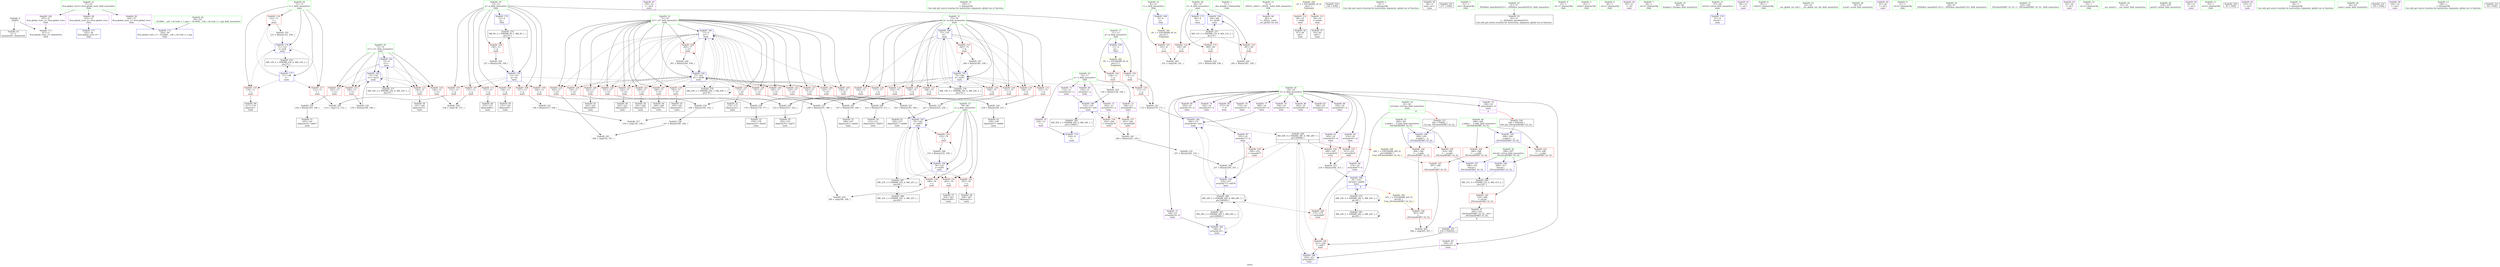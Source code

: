 digraph "SVFG" {
	label="SVFG";

	Node0x55bb6f008f40 [shape=record,color=grey,label="{NodeID: 0\nNullPtr}"];
	Node0x55bb6f008f40 -> Node0x55bb6f02a470[style=solid];
	Node0x55bb6f008f40 -> Node0x55bb6f033030[style=solid];
	Node0x55bb6f03b2b0 [shape=record,color=grey,label="{NodeID: 263\n114 = cmp(112, 113, )\n}"];
	Node0x55bb6f033610 [shape=record,color=blue,label="{NodeID: 180\n132\<--129\narrayidx10\<--add\nmain\n}"];
	Node0x55bb6f033610 -> Node0x55bb6f032240[style=dashed];
	Node0x55bb6f033610 -> Node0x55bb6f032310[style=dashed];
	Node0x55bb6f033610 -> Node0x55bb6f049cd0[style=dashed];
	Node0x55bb6f02a9b0 [shape=record,color=purple,label="{NodeID: 97\n276\<--35\n\<--.str.6\nmain\n}"];
	Node0x55bb6f028c10 [shape=record,color=green,label="{NodeID: 14\n154\<--1\n\<--dummyObj\nCan only get source location for instruction, argument, global var or function.}"];
	Node0x55bb6f0483d0 [shape=record,color=black,label="{NodeID: 277\nMR_16V_2 = PHI(MR_16V_4, MR_16V_1, )\npts\{74 \}\n}"];
	Node0x55bb6f0483d0 -> Node0x55bb6f0336e0[style=dashed];
	Node0x55bb6f02e1a0 [shape=record,color=blue,label="{NodeID: 194\n69\<--282\nit\<--inc90\nmain\n}"];
	Node0x55bb6f02e1a0 -> Node0x55bb6f0479d0[style=dashed];
	Node0x55bb6f02b5a0 [shape=record,color=red,label="{NodeID: 111\n271\<--13\n\<--q\nmain\n}"];
	Node0x55bb6f02b5a0 -> Node0x55bb6f02c7a0[style=solid];
	Node0x55bb6f029750 [shape=record,color=green,label="{NodeID: 28\n69\<--70\nit\<--it_field_insensitive\nmain\n}"];
	Node0x55bb6f029750 -> Node0x55bb6f02b810[style=solid];
	Node0x55bb6f029750 -> Node0x55bb6f030020[style=solid];
	Node0x55bb6f029750 -> Node0x55bb6f0300f0[style=solid];
	Node0x55bb6f029750 -> Node0x55bb6f033200[style=solid];
	Node0x55bb6f029750 -> Node0x55bb6f02e1a0[style=solid];
	Node0x55bb6f04d3f0 [shape=record,color=yellow,style=double,label="{NodeID: 291\n4V_1 = ENCHI(MR_4V_0)\npts\{10 \}\nFun[main]}"];
	Node0x55bb6f04d3f0 -> Node0x55bb6f02ad80[style=dashed];
	Node0x55bb6f030840 [shape=record,color=red,label="{NodeID: 125\n165\<--75\n\<--k\nmain\n}"];
	Node0x55bb6f030840 -> Node0x55bb6f037ea0[style=solid];
	Node0x55bb6f02a370 [shape=record,color=green,label="{NodeID: 42\n39\<--321\n_GLOBAL__sub_I_Al.Cash_2_1.cpp\<--_GLOBAL__sub_I_Al.Cash_2_1.cpp_field_insensitive\n}"];
	Node0x55bb6f02a370 -> Node0x55bb6f032f30[style=solid];
	Node0x55bb6f04e060 [shape=record,color=yellow,style=double,label="{NodeID: 305\n24V_1 = ENCHI(MR_24V_0)\npts\{82 \}\nFun[_ZSt3minIiERKT_S2_S2_]}"];
	Node0x55bb6f04e060 -> Node0x55bb6f032990[style=dashed];
	Node0x55bb6f0313a0 [shape=record,color=red,label="{NodeID: 139\n192\<--77\n\<--i27\nmain\n}"];
	Node0x55bb6f0313a0 -> Node0x55bb6f02bde0[style=solid];
	Node0x55bb6f02bf80 [shape=record,color=black,label="{NodeID: 56\n201\<--200\nidxprom47\<--\nmain\n}"];
	Node0x55bb6f037a20 [shape=record,color=grey,label="{NodeID: 236\n150 = Binary(149, 108, )\n}"];
	Node0x55bb6f037a20 -> Node0x55bb6f033880[style=solid];
	Node0x55bb6f031f00 [shape=record,color=red,label="{NodeID: 153\n232\<--79\n\<--j\nmain\n}"];
	Node0x55bb6f031f00 -> Node0x55bb6f038920[style=solid];
	Node0x55bb6f02cae0 [shape=record,color=purple,label="{NodeID: 70\n126\<--15\n\<--a\nmain\n}"];
	Node0x55bb6f02cae0 -> Node0x55bb6f033540[style=solid];
	Node0x55bb6f05d190 [shape=record,color=black,label="{NodeID: 333\n218 = PHI(293, )\n}"];
	Node0x55bb6f05d190 -> Node0x55bb6f032170[style=solid];
	Node0x55bb6f02f4d0 [shape=record,color=grey,label="{NodeID: 250\n178 = Binary(176, 177, )\n}"];
	Node0x55bb6f02f4d0 -> Node0x55bb6f02bd10[style=solid];
	Node0x55bb6f032a60 [shape=record,color=red,label="{NodeID: 167\n307\<--306\n\<--\n_ZSt3minIiERKT_S2_S2_\n}"];
	Node0x55bb6f032a60 -> Node0x55bb6f03ae30[style=solid];
	Node0x55bb6f02d640 [shape=record,color=purple,label="{NodeID: 84\n224\<--18\narrayidx59\<--d\nmain\n}"];
	Node0x55bb6f00ce60 [shape=record,color=green,label="{NodeID: 1\n7\<--1\n__dso_handle\<--dummyObj\nGlob }"];
	Node0x55bb6f0336e0 [shape=record,color=blue,label="{NodeID: 181\n73\<--9\ni11\<--\nmain\n}"];
	Node0x55bb6f0336e0 -> Node0x55bb6f030430[style=dashed];
	Node0x55bb6f0336e0 -> Node0x55bb6f030500[style=dashed];
	Node0x55bb6f0336e0 -> Node0x55bb6f0305d0[style=dashed];
	Node0x55bb6f0336e0 -> Node0x55bb6f0306a0[style=dashed];
	Node0x55bb6f0336e0 -> Node0x55bb6f033880[style=dashed];
	Node0x55bb6f0336e0 -> Node0x55bb6f0483d0[style=dashed];
	Node0x55bb6f02aa80 [shape=record,color=purple,label="{NodeID: 98\n325\<--37\nllvm.global_ctors_0\<--llvm.global_ctors\nGlob }"];
	Node0x55bb6f02aa80 -> Node0x55bb6f032e30[style=solid];
	Node0x55bb6f028ca0 [shape=record,color=green,label="{NodeID: 15\n4\<--6\n_ZStL8__ioinit\<--_ZStL8__ioinit_field_insensitive\nGlob }"];
	Node0x55bb6f028ca0 -> Node0x55bb6f02c940[style=solid];
	Node0x55bb6f0488d0 [shape=record,color=black,label="{NodeID: 278\nMR_18V_2 = PHI(MR_18V_4, MR_18V_1, )\npts\{76 \}\n}"];
	Node0x55bb6f0488d0 -> Node0x55bb6f033950[style=dashed];
	Node0x55bb6f02e270 [shape=record,color=blue,label="{NodeID: 195\n298\<--294\n__a.addr\<--__a\n_ZSt3minIiERKT_S2_S2_\n}"];
	Node0x55bb6f02e270 -> Node0x55bb6f032650[style=dashed];
	Node0x55bb6f02e270 -> Node0x55bb6f032720[style=dashed];
	Node0x55bb6f02b670 [shape=record,color=red,label="{NodeID: 112\n84\<--25\n\<--stdin\nmain\n}"];
	Node0x55bb6f02b670 -> Node0x55bb6f02a740[style=solid];
	Node0x55bb6f029820 [shape=record,color=green,label="{NodeID: 29\n71\<--72\ni\<--i_field_insensitive\nmain\n}"];
	Node0x55bb6f029820 -> Node0x55bb6f0301c0[style=solid];
	Node0x55bb6f029820 -> Node0x55bb6f030290[style=solid];
	Node0x55bb6f029820 -> Node0x55bb6f030360[style=solid];
	Node0x55bb6f029820 -> Node0x55bb6f0333a0[style=solid];
	Node0x55bb6f029820 -> Node0x55bb6f033470[style=solid];
	Node0x55bb6f04d4d0 [shape=record,color=yellow,style=double,label="{NodeID: 292\n6V_1 = ENCHI(MR_6V_0)\npts\{12 \}\nFun[main]}"];
	Node0x55bb6f04d4d0 -> Node0x55bb6f02ae50[style=dashed];
	Node0x55bb6f04d4d0 -> Node0x55bb6f02af20[style=dashed];
	Node0x55bb6f030910 [shape=record,color=red,label="{NodeID: 126\n177\<--75\n\<--k\nmain\n}"];
	Node0x55bb6f030910 -> Node0x55bb6f02f4d0[style=solid];
	Node0x55bb6f02a470 [shape=record,color=black,label="{NodeID: 43\n2\<--3\ndummyVal\<--dummyVal\n}"];
	Node0x55bb6f031470 [shape=record,color=red,label="{NodeID: 140\n195\<--77\n\<--i27\nmain\n}"];
	Node0x55bb6f031470 -> Node0x55bb6f0381a0[style=solid];
	Node0x55bb6f02c050 [shape=record,color=black,label="{NodeID: 57\n204\<--203\nidxprom49\<--\nmain\n}"];
	Node0x55bb6f037ba0 [shape=record,color=grey,label="{NodeID: 237\n189 = Binary(187, 188, )\n}"];
	Node0x55bb6f037ba0 -> Node0x55bb6f03acb0[style=solid];
	Node0x55bb6f031fd0 [shape=record,color=red,label="{NodeID: 154\n206\<--205\n\<--arrayidx50\nmain\n}"];
	Node0x55bb6f031fd0 -> Node0x55bb6f02f950[style=solid];
	Node0x55bb6f02cbb0 [shape=record,color=purple,label="{NodeID: 71\n132\<--15\narrayidx10\<--a\nmain\n}"];
	Node0x55bb6f02cbb0 -> Node0x55bb6f033610[style=solid];
	Node0x55bb6f05d380 [shape=record,color=black,label="{NodeID: 334\n120 = PHI()\n}"];
	Node0x55bb6f02f650 [shape=record,color=grey,label="{NodeID: 251\n183 = Binary(182, 108, )\n}"];
	Node0x55bb6f02f650 -> Node0x55bb6f033bc0[style=solid];
	Node0x55bb6f032b30 [shape=record,color=blue,label="{NodeID: 168\n8\<--9\nt\<--\nGlob }"];
	Node0x55bb6f032b30 -> Node0x55bb6f04d3f0[style=dashed];
	Node0x55bb6f02d710 [shape=record,color=purple,label="{NodeID: 85\n229\<--18\narrayidx62\<--d\nmain\n}"];
	Node0x55bb6f02d710 -> Node0x55bb6f033d60[style=solid];
	Node0x55bb6f00d010 [shape=record,color=green,label="{NodeID: 2\n9\<--1\n\<--dummyObj\nCan only get source location for instruction, argument, global var or function.}"];
	Node0x55bb6f0337b0 [shape=record,color=blue,label="{NodeID: 182\n146\<--9\narrayidx19\<--\nmain\n}"];
	Node0x55bb6f0337b0 -> Node0x55bb6f0337b0[style=dashed];
	Node0x55bb6f0337b0 -> Node0x55bb6f04c3d0[style=dashed];
	Node0x55bb6f02ab80 [shape=record,color=purple,label="{NodeID: 99\n326\<--37\nllvm.global_ctors_1\<--llvm.global_ctors\nGlob }"];
	Node0x55bb6f02ab80 -> Node0x55bb6f032f30[style=solid];
	Node0x55bb6f028d30 [shape=record,color=green,label="{NodeID: 16\n8\<--10\nt\<--t_field_insensitive\nGlob }"];
	Node0x55bb6f028d30 -> Node0x55bb6f02ad80[style=solid];
	Node0x55bb6f028d30 -> Node0x55bb6f032b30[style=solid];
	Node0x55bb6f048dd0 [shape=record,color=black,label="{NodeID: 279\nMR_20V_2 = PHI(MR_20V_3, MR_20V_1, )\npts\{78 \}\n}"];
	Node0x55bb6f048dd0 -> Node0x55bb6f033a20[style=dashed];
	Node0x55bb6f048dd0 -> Node0x55bb6f048dd0[style=dashed];
	Node0x55bb6f02e340 [shape=record,color=blue,label="{NodeID: 196\n300\<--295\n__b.addr\<--__b\n_ZSt3minIiERKT_S2_S2_\n}"];
	Node0x55bb6f02e340 -> Node0x55bb6f0327f0[style=dashed];
	Node0x55bb6f02e340 -> Node0x55bb6f0328c0[style=dashed];
	Node0x55bb6f02b740 [shape=record,color=red,label="{NodeID: 113\n90\<--30\n\<--stdout\nmain\n}"];
	Node0x55bb6f02b740 -> Node0x55bb6f02a810[style=solid];
	Node0x55bb6f0298f0 [shape=record,color=green,label="{NodeID: 30\n73\<--74\ni11\<--i11_field_insensitive\nmain\n}"];
	Node0x55bb6f0298f0 -> Node0x55bb6f030430[style=solid];
	Node0x55bb6f0298f0 -> Node0x55bb6f030500[style=solid];
	Node0x55bb6f0298f0 -> Node0x55bb6f0305d0[style=solid];
	Node0x55bb6f0298f0 -> Node0x55bb6f0306a0[style=solid];
	Node0x55bb6f0298f0 -> Node0x55bb6f0336e0[style=solid];
	Node0x55bb6f0298f0 -> Node0x55bb6f033880[style=solid];
	Node0x55bb6f0309e0 [shape=record,color=red,label="{NodeID: 127\n188\<--75\n\<--k\nmain\n}"];
	Node0x55bb6f0309e0 -> Node0x55bb6f037ba0[style=solid];
	Node0x55bb6f02a570 [shape=record,color=black,label="{NodeID: 44\n66\<--9\nmain_ret\<--\nmain\n}"];
	Node0x55bb6f031540 [shape=record,color=red,label="{NodeID: 141\n200\<--77\n\<--i27\nmain\n}"];
	Node0x55bb6f031540 -> Node0x55bb6f02bf80[style=solid];
	Node0x55bb6f02c120 [shape=record,color=black,label="{NodeID: 58\n208\<--207\nidxprom51\<--\nmain\n}"];
	Node0x55bb6f037d20 [shape=record,color=grey,label="{NodeID: 238\n167 = Binary(166, 108, )\n}"];
	Node0x55bb6f037d20 -> Node0x55bb6f03afb0[style=solid];
	Node0x55bb6f0320a0 [shape=record,color=red,label="{NodeID: 155\n215\<--214\n\<--arrayidx55\nmain\n}"];
	Node0x55bb6f0320a0 -> Node0x55bb6f02f950[style=solid];
	Node0x55bb6f02cc80 [shape=record,color=purple,label="{NodeID: 72\n240\<--15\narrayidx68\<--a\nmain\n}"];
	Node0x55bb6f02cc80 -> Node0x55bb6f032240[style=solid];
	Node0x55bb6f05d450 [shape=record,color=black,label="{NodeID: 335\n277 = PHI()\n}"];
	Node0x55bb6f02f7d0 [shape=record,color=grey,label="{NodeID: 252\n172 = Binary(170, 171, )\n}"];
	Node0x55bb6f02f7d0 -> Node0x55bb6f033af0[style=solid];
	Node0x55bb6f032c30 [shape=record,color=blue,label="{NodeID: 169\n11\<--9\np\<--\nGlob }"];
	Node0x55bb6f032c30 -> Node0x55bb6f04d4d0[style=dashed];
	Node0x55bb6f02d7e0 [shape=record,color=purple,label="{NodeID: 86\n250\<--18\narrayidx74\<--d\nmain\n}"];
	Node0x55bb6f00cb60 [shape=record,color=green,label="{NodeID: 3\n21\<--1\n.str\<--dummyObj\nGlob }"];
	Node0x55bb6f033880 [shape=record,color=blue,label="{NodeID: 183\n73\<--150\ni11\<--inc21\nmain\n}"];
	Node0x55bb6f033880 -> Node0x55bb6f030430[style=dashed];
	Node0x55bb6f033880 -> Node0x55bb6f030500[style=dashed];
	Node0x55bb6f033880 -> Node0x55bb6f0305d0[style=dashed];
	Node0x55bb6f033880 -> Node0x55bb6f0306a0[style=dashed];
	Node0x55bb6f033880 -> Node0x55bb6f033880[style=dashed];
	Node0x55bb6f033880 -> Node0x55bb6f0483d0[style=dashed];
	Node0x55bb6f02ac80 [shape=record,color=purple,label="{NodeID: 100\n327\<--37\nllvm.global_ctors_2\<--llvm.global_ctors\nGlob }"];
	Node0x55bb6f02ac80 -> Node0x55bb6f033030[style=solid];
	Node0x55bb6f028dc0 [shape=record,color=green,label="{NodeID: 17\n11\<--12\np\<--p_field_insensitive\nGlob }"];
	Node0x55bb6f028dc0 -> Node0x55bb6f02ae50[style=solid];
	Node0x55bb6f028dc0 -> Node0x55bb6f02af20[style=solid];
	Node0x55bb6f028dc0 -> Node0x55bb6f032c30[style=solid];
	Node0x55bb6f0492d0 [shape=record,color=black,label="{NodeID: 280\nMR_22V_2 = PHI(MR_22V_3, MR_22V_1, )\npts\{80 \}\n}"];
	Node0x55bb6f0492d0 -> Node0x55bb6f04bde0[style=dashed];
	Node0x55bb6f02e410 [shape=record,color=blue,label="{NodeID: 197\n296\<--310\nretval\<--\n_ZSt3minIiERKT_S2_S2_\n}"];
	Node0x55bb6f02e410 -> Node0x55bb6f04a6d0[style=dashed];
	Node0x55bb6f02b810 [shape=record,color=red,label="{NodeID: 114\n100\<--69\n\<--it\nmain\n}"];
	Node0x55bb6f02b810 -> Node0x55bb6f03b130[style=solid];
	Node0x55bb6f0299c0 [shape=record,color=green,label="{NodeID: 31\n75\<--76\nk\<--k_field_insensitive\nmain\n}"];
	Node0x55bb6f0299c0 -> Node0x55bb6f030770[style=solid];
	Node0x55bb6f0299c0 -> Node0x55bb6f030840[style=solid];
	Node0x55bb6f0299c0 -> Node0x55bb6f030910[style=solid];
	Node0x55bb6f0299c0 -> Node0x55bb6f0309e0[style=solid];
	Node0x55bb6f0299c0 -> Node0x55bb6f030ab0[style=solid];
	Node0x55bb6f0299c0 -> Node0x55bb6f030b80[style=solid];
	Node0x55bb6f0299c0 -> Node0x55bb6f030c50[style=solid];
	Node0x55bb6f0299c0 -> Node0x55bb6f030d20[style=solid];
	Node0x55bb6f0299c0 -> Node0x55bb6f030df0[style=solid];
	Node0x55bb6f0299c0 -> Node0x55bb6f030ec0[style=solid];
	Node0x55bb6f0299c0 -> Node0x55bb6f033950[style=solid];
	Node0x55bb6f0299c0 -> Node0x55bb6f02e0d0[style=solid];
	Node0x55bb6f030ab0 [shape=record,color=red,label="{NodeID: 128\n196\<--75\n\<--k\nmain\n}"];
	Node0x55bb6f030ab0 -> Node0x55bb6f0381a0[style=solid];
	Node0x55bb6f02a640 [shape=record,color=black,label="{NodeID: 45\n50\<--51\n\<--_ZNSt8ios_base4InitD1Ev\nCan only get source location for instruction, argument, global var or function.}"];
	Node0x55bb6f04e300 [shape=record,color=yellow,style=double,label="{NodeID: 308\n28V_1 = ENCHI(MR_28V_0)\npts\{200000 \}\nFun[_ZSt3minIiERKT_S2_S2_]}"];
	Node0x55bb6f04e300 -> Node0x55bb6f032a60[style=dashed];
	Node0x55bb6f031610 [shape=record,color=red,label="{NodeID: 142\n210\<--77\n\<--i27\nmain\n}"];
	Node0x55bb6f031610 -> Node0x55bb6f02f1d0[style=solid];
	Node0x55bb6f02c1f0 [shape=record,color=black,label="{NodeID: 59\n213\<--212\nidxprom54\<--add53\nmain\n}"];
	Node0x55bb6f037ea0 [shape=record,color=grey,label="{NodeID: 239\n166 = Binary(164, 165, )\n}"];
	Node0x55bb6f037ea0 -> Node0x55bb6f037d20[style=solid];
	Node0x55bb6f032170 [shape=record,color=red,label="{NodeID: 156\n221\<--218\n\<--call57\nmain\n}"];
	Node0x55bb6f032170 -> Node0x55bb6f033d60[style=solid];
	Node0x55bb6f02cd50 [shape=record,color=purple,label="{NodeID: 73\n244\<--15\narrayidx70\<--a\nmain\n}"];
	Node0x55bb6f02cd50 -> Node0x55bb6f032310[style=solid];
	Node0x55bb6f05d520 [shape=record,color=black,label="{NodeID: 336\n294 = PHI(199, )\n0th arg _ZSt3minIiERKT_S2_S2_ }"];
	Node0x55bb6f05d520 -> Node0x55bb6f02e270[style=solid];
	Node0x55bb6f02f950 [shape=record,color=grey,label="{NodeID: 253\n216 = Binary(206, 215, )\n}"];
	Node0x55bb6f02f950 -> Node0x55bb6f033c90[style=solid];
	Node0x55bb6f032d30 [shape=record,color=blue,label="{NodeID: 170\n13\<--9\nq\<--\nGlob }"];
	Node0x55bb6f032d30 -> Node0x55bb6f0474d0[style=dashed];
	Node0x55bb6f02d8b0 [shape=record,color=purple,label="{NodeID: 87\n255\<--18\narrayidx77\<--d\nmain\n}"];
	Node0x55bb6f02d8b0 -> Node0x55bb6f0323e0[style=solid];
	Node0x55bb6f02d8b0 -> Node0x55bb6f033f00[style=solid];
	Node0x55bb6f00cbf0 [shape=record,color=green,label="{NodeID: 4\n23\<--1\n.str.1\<--dummyObj\nGlob }"];
	Node0x55bb6f033950 [shape=record,color=blue,label="{NodeID: 184\n75\<--154\nk\<--\nmain\n}"];
	Node0x55bb6f033950 -> Node0x55bb6f030770[style=dashed];
	Node0x55bb6f033950 -> Node0x55bb6f030840[style=dashed];
	Node0x55bb6f033950 -> Node0x55bb6f030910[style=dashed];
	Node0x55bb6f033950 -> Node0x55bb6f0309e0[style=dashed];
	Node0x55bb6f033950 -> Node0x55bb6f030ab0[style=dashed];
	Node0x55bb6f033950 -> Node0x55bb6f030b80[style=dashed];
	Node0x55bb6f033950 -> Node0x55bb6f030c50[style=dashed];
	Node0x55bb6f033950 -> Node0x55bb6f030d20[style=dashed];
	Node0x55bb6f033950 -> Node0x55bb6f030df0[style=dashed];
	Node0x55bb6f033950 -> Node0x55bb6f030ec0[style=dashed];
	Node0x55bb6f033950 -> Node0x55bb6f02e0d0[style=dashed];
	Node0x55bb6f033950 -> Node0x55bb6f0488d0[style=dashed];
	Node0x55bb6f02ad80 [shape=record,color=red,label="{NodeID: 101\n101\<--8\n\<--t\nmain\n}"];
	Node0x55bb6f02ad80 -> Node0x55bb6f03b130[style=solid];
	Node0x55bb6f028e50 [shape=record,color=green,label="{NodeID: 18\n13\<--14\nq\<--q_field_insensitive\nGlob }"];
	Node0x55bb6f028e50 -> Node0x55bb6f02aff0[style=solid];
	Node0x55bb6f028e50 -> Node0x55bb6f02b0c0[style=solid];
	Node0x55bb6f028e50 -> Node0x55bb6f02b190[style=solid];
	Node0x55bb6f028e50 -> Node0x55bb6f02b260[style=solid];
	Node0x55bb6f028e50 -> Node0x55bb6f02b330[style=solid];
	Node0x55bb6f028e50 -> Node0x55bb6f02b400[style=solid];
	Node0x55bb6f028e50 -> Node0x55bb6f02b4d0[style=solid];
	Node0x55bb6f028e50 -> Node0x55bb6f02b5a0[style=solid];
	Node0x55bb6f028e50 -> Node0x55bb6f032d30[style=solid];
	Node0x55bb6f028e50 -> Node0x55bb6f0332d0[style=solid];
	Node0x55bb6f0497d0 [shape=record,color=black,label="{NodeID: 281\nMR_24V_2 = PHI(MR_24V_3, MR_24V_1, )\npts\{82 \}\n}"];
	Node0x55bb6f0497d0 -> Node0x55bb6f046ad0[style=dashed];
	Node0x55bb6f0497d0 -> Node0x55bb6f0497d0[style=dashed];
	Node0x55bb6f02e4e0 [shape=record,color=blue,label="{NodeID: 198\n296\<--313\nretval\<--\n_ZSt3minIiERKT_S2_S2_\n}"];
	Node0x55bb6f02e4e0 -> Node0x55bb6f04a6d0[style=dashed];
	Node0x55bb6f030020 [shape=record,color=red,label="{NodeID: 115\n269\<--69\n\<--it\nmain\n}"];
	Node0x55bb6f030020 -> Node0x55bb6f037720[style=solid];
	Node0x55bb6f029a90 [shape=record,color=green,label="{NodeID: 32\n77\<--78\ni27\<--i27_field_insensitive\nmain\n}"];
	Node0x55bb6f029a90 -> Node0x55bb6f030f90[style=solid];
	Node0x55bb6f029a90 -> Node0x55bb6f031060[style=solid];
	Node0x55bb6f029a90 -> Node0x55bb6f031130[style=solid];
	Node0x55bb6f029a90 -> Node0x55bb6f031200[style=solid];
	Node0x55bb6f029a90 -> Node0x55bb6f0312d0[style=solid];
	Node0x55bb6f029a90 -> Node0x55bb6f0313a0[style=solid];
	Node0x55bb6f029a90 -> Node0x55bb6f031470[style=solid];
	Node0x55bb6f029a90 -> Node0x55bb6f031540[style=solid];
	Node0x55bb6f029a90 -> Node0x55bb6f031610[style=solid];
	Node0x55bb6f029a90 -> Node0x55bb6f0316e0[style=solid];
	Node0x55bb6f029a90 -> Node0x55bb6f0317b0[style=solid];
	Node0x55bb6f029a90 -> Node0x55bb6f031880[style=solid];
	Node0x55bb6f029a90 -> Node0x55bb6f031950[style=solid];
	Node0x55bb6f029a90 -> Node0x55bb6f031a20[style=solid];
	Node0x55bb6f029a90 -> Node0x55bb6f031af0[style=solid];
	Node0x55bb6f029a90 -> Node0x55bb6f031bc0[style=solid];
	Node0x55bb6f029a90 -> Node0x55bb6f033a20[style=solid];
	Node0x55bb6f029a90 -> Node0x55bb6f02e000[style=solid];
	Node0x55bb6f030b80 [shape=record,color=red,label="{NodeID: 129\n211\<--75\n\<--k\nmain\n}"];
	Node0x55bb6f030b80 -> Node0x55bb6f02f1d0[style=solid];
	Node0x55bb6f02a740 [shape=record,color=black,label="{NodeID: 46\n87\<--84\ncall\<--\nmain\n}"];
	Node0x55bb6f0316e0 [shape=record,color=red,label="{NodeID: 143\n222\<--77\n\<--i27\nmain\n}"];
	Node0x55bb6f0316e0 -> Node0x55bb6f02c2c0[style=solid];
	Node0x55bb6f02c2c0 [shape=record,color=black,label="{NodeID: 60\n223\<--222\nidxprom58\<--\nmain\n}"];
	Node0x55bb6f038020 [shape=record,color=grey,label="{NodeID: 240\n261 = Binary(260, 108, )\n}"];
	Node0x55bb6f038020 -> Node0x55bb6f02e000[style=solid];
	Node0x55bb6f032240 [shape=record,color=red,label="{NodeID: 157\n241\<--240\n\<--arrayidx68\nmain\n}"];
	Node0x55bb6f032240 -> Node0x55bb6f0384a0[style=solid];
	Node0x55bb6f02ce20 [shape=record,color=purple,label="{NodeID: 74\n142\<--18\narrayidx16\<--d\nmain\n}"];
	Node0x55bb6f05d680 [shape=record,color=black,label="{NodeID: 337\n295 = PHI(81, )\n1st arg _ZSt3minIiERKT_S2_S2_ }"];
	Node0x55bb6f05d680 -> Node0x55bb6f02e340[style=solid];
	Node0x55bb6f02fad0 [shape=record,color=grey,label="{NodeID: 254\n129 = Binary(128, 108, )\n}"];
	Node0x55bb6f02fad0 -> Node0x55bb6f033610[style=solid];
	Node0x55bb6f032e30 [shape=record,color=blue,label="{NodeID: 171\n325\<--38\nllvm.global_ctors_0\<--\nGlob }"];
	Node0x55bb6f02d980 [shape=record,color=purple,label="{NodeID: 88\n273\<--18\n\<--d\nmain\n}"];
	Node0x55bb6f00cc80 [shape=record,color=green,label="{NodeID: 5\n25\<--1\nstdin\<--dummyObj\nGlob }"];
	Node0x55bb6f033a20 [shape=record,color=blue,label="{NodeID: 185\n77\<--9\ni27\<--\nmain\n}"];
	Node0x55bb6f033a20 -> Node0x55bb6f030f90[style=dashed];
	Node0x55bb6f033a20 -> Node0x55bb6f031060[style=dashed];
	Node0x55bb6f033a20 -> Node0x55bb6f031130[style=dashed];
	Node0x55bb6f033a20 -> Node0x55bb6f031200[style=dashed];
	Node0x55bb6f033a20 -> Node0x55bb6f0312d0[style=dashed];
	Node0x55bb6f033a20 -> Node0x55bb6f0313a0[style=dashed];
	Node0x55bb6f033a20 -> Node0x55bb6f031470[style=dashed];
	Node0x55bb6f033a20 -> Node0x55bb6f031540[style=dashed];
	Node0x55bb6f033a20 -> Node0x55bb6f031610[style=dashed];
	Node0x55bb6f033a20 -> Node0x55bb6f0316e0[style=dashed];
	Node0x55bb6f033a20 -> Node0x55bb6f0317b0[style=dashed];
	Node0x55bb6f033a20 -> Node0x55bb6f031880[style=dashed];
	Node0x55bb6f033a20 -> Node0x55bb6f031950[style=dashed];
	Node0x55bb6f033a20 -> Node0x55bb6f031a20[style=dashed];
	Node0x55bb6f033a20 -> Node0x55bb6f031af0[style=dashed];
	Node0x55bb6f033a20 -> Node0x55bb6f031bc0[style=dashed];
	Node0x55bb6f033a20 -> Node0x55bb6f033a20[style=dashed];
	Node0x55bb6f033a20 -> Node0x55bb6f02e000[style=dashed];
	Node0x55bb6f033a20 -> Node0x55bb6f048dd0[style=dashed];
	Node0x55bb6f02ae50 [shape=record,color=red,label="{NodeID: 102\n128\<--11\n\<--p\nmain\n}"];
	Node0x55bb6f02ae50 -> Node0x55bb6f02fad0[style=solid];
	Node0x55bb6f028ee0 [shape=record,color=green,label="{NodeID: 19\n15\<--17\na\<--a_field_insensitive\nGlob }"];
	Node0x55bb6f028ee0 -> Node0x55bb6f02ca10[style=solid];
	Node0x55bb6f028ee0 -> Node0x55bb6f02cae0[style=solid];
	Node0x55bb6f028ee0 -> Node0x55bb6f02cbb0[style=solid];
	Node0x55bb6f028ee0 -> Node0x55bb6f02cc80[style=solid];
	Node0x55bb6f028ee0 -> Node0x55bb6f02cd50[style=solid];
	Node0x55bb6f049cd0 [shape=record,color=black,label="{NodeID: 282\nMR_26V_2 = PHI(MR_26V_4, MR_26V_1, )\npts\{170000 \}\n}"];
	Node0x55bb6f049cd0 -> Node0x55bb6f033540[style=dashed];
	Node0x55bb6f0300f0 [shape=record,color=red,label="{NodeID: 116\n281\<--69\n\<--it\nmain\n}"];
	Node0x55bb6f0300f0 -> Node0x55bb6f038620[style=solid];
	Node0x55bb6f029b60 [shape=record,color=green,label="{NodeID: 33\n79\<--80\nj\<--j_field_insensitive\nmain\n}"];
	Node0x55bb6f029b60 -> Node0x55bb6f031c90[style=solid];
	Node0x55bb6f029b60 -> Node0x55bb6f031d60[style=solid];
	Node0x55bb6f029b60 -> Node0x55bb6f031e30[style=solid];
	Node0x55bb6f029b60 -> Node0x55bb6f031f00[style=solid];
	Node0x55bb6f029b60 -> Node0x55bb6f033bc0[style=solid];
	Node0x55bb6f029b60 -> Node0x55bb6f033e30[style=solid];
	Node0x55bb6f030c50 [shape=record,color=red,label="{NodeID: 130\n226\<--75\n\<--k\nmain\n}"];
	Node0x55bb6f030c50 -> Node0x55bb6f0375a0[style=solid];
	Node0x55bb6f02a810 [shape=record,color=black,label="{NodeID: 47\n93\<--90\ncall1\<--\nmain\n}"];
	Node0x55bb6f0317b0 [shape=record,color=red,label="{NodeID: 144\n225\<--77\n\<--i27\nmain\n}"];
	Node0x55bb6f0317b0 -> Node0x55bb6f0375a0[style=solid];
	Node0x55bb6f02c390 [shape=record,color=black,label="{NodeID: 61\n228\<--227\nidxprom61\<--add60\nmain\n}"];
	Node0x55bb6f0381a0 [shape=record,color=grey,label="{NodeID: 241\n197 = Binary(195, 196, )\n}"];
	Node0x55bb6f0381a0 -> Node0x55bb6f02beb0[style=solid];
	Node0x55bb6f032310 [shape=record,color=red,label="{NodeID: 158\n245\<--244\n\<--arrayidx70\nmain\n}"];
	Node0x55bb6f032310 -> Node0x55bb6f0384a0[style=solid];
	Node0x55bb6f02cef0 [shape=record,color=purple,label="{NodeID: 75\n146\<--18\narrayidx19\<--d\nmain\n}"];
	Node0x55bb6f02cef0 -> Node0x55bb6f0337b0[style=solid];
	Node0x55bb6f02fc50 [shape=record,color=grey,label="{NodeID: 255\n123 = Binary(122, 108, )\n}"];
	Node0x55bb6f02fc50 -> Node0x55bb6f033470[style=solid];
	Node0x55bb6f032f30 [shape=record,color=blue,label="{NodeID: 172\n326\<--39\nllvm.global_ctors_1\<--_GLOBAL__sub_I_Al.Cash_2_1.cpp\nGlob }"];
	Node0x55bb6f02da50 [shape=record,color=purple,label="{NodeID: 89\n274\<--18\narrayidx87\<--d\nmain\n}"];
	Node0x55bb6f02da50 -> Node0x55bb6f0324b0[style=solid];
	Node0x55bb6f00cd10 [shape=record,color=green,label="{NodeID: 6\n26\<--1\n.str.2\<--dummyObj\nGlob }"];
	Node0x55bb6f045bd0 [shape=record,color=black,label="{NodeID: 269\nMR_28V_8 = PHI(MR_28V_9, MR_28V_7, )\npts\{200000 \}\n|{|<s6>8}}"];
	Node0x55bb6f045bd0 -> Node0x55bb6f031fd0[style=dashed];
	Node0x55bb6f045bd0 -> Node0x55bb6f0320a0[style=dashed];
	Node0x55bb6f045bd0 -> Node0x55bb6f032170[style=dashed];
	Node0x55bb6f045bd0 -> Node0x55bb6f0323e0[style=dashed];
	Node0x55bb6f045bd0 -> Node0x55bb6f033d60[style=dashed];
	Node0x55bb6f045bd0 -> Node0x55bb6f033f00[style=dashed];
	Node0x55bb6f045bd0:s6 -> Node0x55bb6f04e300[style=dashed,color=red];
	Node0x55bb6f033af0 [shape=record,color=blue,label="{NodeID: 186\n180\<--172\narrayidx36\<--mul\nmain\n}"];
	Node0x55bb6f033af0 -> Node0x55bb6f045bd0[style=dashed];
	Node0x55bb6f02af20 [shape=record,color=red,label="{NodeID: 103\n170\<--11\n\<--p\nmain\n}"];
	Node0x55bb6f02af20 -> Node0x55bb6f02f7d0[style=solid];
	Node0x55bb6f028fb0 [shape=record,color=green,label="{NodeID: 20\n18\<--20\nd\<--d_field_insensitive\nGlob }"];
	Node0x55bb6f028fb0 -> Node0x55bb6f02ce20[style=solid];
	Node0x55bb6f028fb0 -> Node0x55bb6f02cef0[style=solid];
	Node0x55bb6f028fb0 -> Node0x55bb6f02cfc0[style=solid];
	Node0x55bb6f028fb0 -> Node0x55bb6f02d090[style=solid];
	Node0x55bb6f028fb0 -> Node0x55bb6f02d160[style=solid];
	Node0x55bb6f028fb0 -> Node0x55bb6f02d230[style=solid];
	Node0x55bb6f028fb0 -> Node0x55bb6f02d300[style=solid];
	Node0x55bb6f028fb0 -> Node0x55bb6f02d3d0[style=solid];
	Node0x55bb6f028fb0 -> Node0x55bb6f02d4a0[style=solid];
	Node0x55bb6f028fb0 -> Node0x55bb6f02d570[style=solid];
	Node0x55bb6f028fb0 -> Node0x55bb6f02d640[style=solid];
	Node0x55bb6f028fb0 -> Node0x55bb6f02d710[style=solid];
	Node0x55bb6f028fb0 -> Node0x55bb6f02d7e0[style=solid];
	Node0x55bb6f028fb0 -> Node0x55bb6f02d8b0[style=solid];
	Node0x55bb6f028fb0 -> Node0x55bb6f02d980[style=solid];
	Node0x55bb6f028fb0 -> Node0x55bb6f02da50[style=solid];
	Node0x55bb6f04a1d0 [shape=record,color=black,label="{NodeID: 283\nMR_28V_2 = PHI(MR_28V_5, MR_28V_1, )\npts\{200000 \}\n}"];
	Node0x55bb6f04a1d0 -> Node0x55bb6f0337b0[style=dashed];
	Node0x55bb6f04a1d0 -> Node0x55bb6f04c3d0[style=dashed];
	Node0x55bb6f0301c0 [shape=record,color=red,label="{NodeID: 117\n112\<--71\n\<--i\nmain\n}"];
	Node0x55bb6f0301c0 -> Node0x55bb6f03b2b0[style=solid];
	Node0x55bb6f029c30 [shape=record,color=green,label="{NodeID: 34\n81\<--82\nref.tmp\<--ref.tmp_field_insensitive\nmain\n|{|<s1>8}}"];
	Node0x55bb6f029c30 -> Node0x55bb6f033c90[style=solid];
	Node0x55bb6f029c30:s1 -> Node0x55bb6f05d680[style=solid,color=red];
	Node0x55bb6f030d20 [shape=record,color=red,label="{NodeID: 131\n237\<--75\n\<--k\nmain\n}"];
	Node0x55bb6f030d20 -> Node0x55bb6f0387a0[style=solid];
	Node0x55bb6f02b900 [shape=record,color=black,label="{NodeID: 48\n117\<--116\nidxprom\<--\nmain\n}"];
	Node0x55bb6f031880 [shape=record,color=red,label="{NodeID: 145\n236\<--77\n\<--i27\nmain\n}"];
	Node0x55bb6f031880 -> Node0x55bb6f0387a0[style=solid];
	Node0x55bb6f02c460 [shape=record,color=black,label="{NodeID: 62\n239\<--238\nidxprom67\<--add66\nmain\n}"];
	Node0x55bb6f038320 [shape=record,color=grey,label="{NodeID: 242\n257 = Binary(256, 247, )\n}"];
	Node0x55bb6f038320 -> Node0x55bb6f033f00[style=solid];
	Node0x55bb6f0323e0 [shape=record,color=red,label="{NodeID: 159\n256\<--255\n\<--arrayidx77\nmain\n}"];
	Node0x55bb6f0323e0 -> Node0x55bb6f038320[style=solid];
	Node0x55bb6f02cfc0 [shape=record,color=purple,label="{NodeID: 76\n175\<--18\narrayidx33\<--d\nmain\n}"];
	Node0x55bb6f02fdd0 [shape=record,color=grey,label="{NodeID: 256\n107 = Binary(106, 108, )\n}"];
	Node0x55bb6f02fdd0 -> Node0x55bb6f0332d0[style=solid];
	Node0x55bb6f033030 [shape=record,color=blue, style = dotted,label="{NodeID: 173\n327\<--3\nllvm.global_ctors_2\<--dummyVal\nGlob }"];
	Node0x55bb6f02db20 [shape=record,color=purple,label="{NodeID: 90\n85\<--21\n\<--.str\nmain\n}"];
	Node0x55bb6f00d630 [shape=record,color=green,label="{NodeID: 7\n28\<--1\n.str.3\<--dummyObj\nGlob }"];
	Node0x55bb6f033bc0 [shape=record,color=blue,label="{NodeID: 187\n79\<--183\nj\<--add37\nmain\n}"];
	Node0x55bb6f033bc0 -> Node0x55bb6f031c90[style=dashed];
	Node0x55bb6f033bc0 -> Node0x55bb6f031d60[style=dashed];
	Node0x55bb6f033bc0 -> Node0x55bb6f031e30[style=dashed];
	Node0x55bb6f033bc0 -> Node0x55bb6f031f00[style=dashed];
	Node0x55bb6f033bc0 -> Node0x55bb6f033bc0[style=dashed];
	Node0x55bb6f033bc0 -> Node0x55bb6f033e30[style=dashed];
	Node0x55bb6f033bc0 -> Node0x55bb6f04bde0[style=dashed];
	Node0x55bb6f02aff0 [shape=record,color=red,label="{NodeID: 104\n106\<--13\n\<--q\nmain\n}"];
	Node0x55bb6f02aff0 -> Node0x55bb6f02fdd0[style=solid];
	Node0x55bb6f029080 [shape=record,color=green,label="{NodeID: 21\n37\<--41\nllvm.global_ctors\<--llvm.global_ctors_field_insensitive\nGlob }"];
	Node0x55bb6f029080 -> Node0x55bb6f02aa80[style=solid];
	Node0x55bb6f029080 -> Node0x55bb6f02ab80[style=solid];
	Node0x55bb6f029080 -> Node0x55bb6f02ac80[style=solid];
	Node0x55bb6f04a6d0 [shape=record,color=black,label="{NodeID: 284\nMR_31V_3 = PHI(MR_31V_4, MR_31V_2, )\npts\{297 \}\n}"];
	Node0x55bb6f04a6d0 -> Node0x55bb6f032580[style=dashed];
	Node0x55bb6f030290 [shape=record,color=red,label="{NodeID: 118\n116\<--71\n\<--i\nmain\n}"];
	Node0x55bb6f030290 -> Node0x55bb6f02b900[style=solid];
	Node0x55bb6f029d00 [shape=record,color=green,label="{NodeID: 35\n88\<--89\nfreopen\<--freopen_field_insensitive\n}"];
	Node0x55bb6f030df0 [shape=record,color=red,label="{NodeID: 132\n252\<--75\n\<--k\nmain\n}"];
	Node0x55bb6f030df0 -> Node0x55bb6f02f350[style=solid];
	Node0x55bb6f02b9d0 [shape=record,color=black,label="{NodeID: 49\n131\<--130\nidxprom9\<--\nmain\n}"];
	Node0x55bb6f031950 [shape=record,color=red,label="{NodeID: 146\n242\<--77\n\<--i27\nmain\n}"];
	Node0x55bb6f031950 -> Node0x55bb6f02c530[style=solid];
	Node0x55bb6f02c530 [shape=record,color=black,label="{NodeID: 63\n243\<--242\nidxprom69\<--\nmain\n}"];
	Node0x55bb6f0384a0 [shape=record,color=grey,label="{NodeID: 243\n246 = Binary(241, 245, )\n}"];
	Node0x55bb6f0384a0 -> Node0x55bb6f0378a0[style=solid];
	Node0x55bb6f0324b0 [shape=record,color=red,label="{NodeID: 160\n275\<--274\n\<--arrayidx87\nmain\n}"];
	Node0x55bb6f02d090 [shape=record,color=purple,label="{NodeID: 77\n180\<--18\narrayidx36\<--d\nmain\n}"];
	Node0x55bb6f02d090 -> Node0x55bb6f033af0[style=solid];
	Node0x55bb6f02ff50 [shape=record,color=grey,label="{NodeID: 257\n159 = cmp(156, 158, )\n}"];
	Node0x55bb6f033130 [shape=record,color=blue,label="{NodeID: 174\n67\<--9\nretval\<--\nmain\n}"];
	Node0x55bb6f02dbf0 [shape=record,color=purple,label="{NodeID: 91\n86\<--23\n\<--.str.1\nmain\n}"];
	Node0x55bb6f00d6c0 [shape=record,color=green,label="{NodeID: 8\n30\<--1\nstdout\<--dummyObj\nGlob }"];
	Node0x55bb6f033c90 [shape=record,color=blue,label="{NodeID: 188\n81\<--216\nref.tmp\<--add56\nmain\n|{|<s3>8}}"];
	Node0x55bb6f033c90 -> Node0x55bb6f032170[style=dashed];
	Node0x55bb6f033c90 -> Node0x55bb6f033c90[style=dashed];
	Node0x55bb6f033c90 -> Node0x55bb6f046ad0[style=dashed];
	Node0x55bb6f033c90:s3 -> Node0x55bb6f04e060[style=dashed,color=red];
	Node0x55bb6f02b0c0 [shape=record,color=red,label="{NodeID: 105\n113\<--13\n\<--q\nmain\n}"];
	Node0x55bb6f02b0c0 -> Node0x55bb6f03b2b0[style=solid];
	Node0x55bb6f029180 [shape=record,color=green,label="{NodeID: 22\n42\<--43\n__cxx_global_var_init\<--__cxx_global_var_init_field_insensitive\n}"];
	Node0x55bb6f030360 [shape=record,color=red,label="{NodeID: 119\n122\<--71\n\<--i\nmain\n}"];
	Node0x55bb6f030360 -> Node0x55bb6f02fc50[style=solid];
	Node0x55bb6f029e00 [shape=record,color=green,label="{NodeID: 36\n96\<--97\nscanf\<--scanf_field_insensitive\n}"];
	Node0x55bb6f030ec0 [shape=record,color=red,label="{NodeID: 133\n265\<--75\n\<--k\nmain\n}"];
	Node0x55bb6f030ec0 -> Node0x55bb6f02f050[style=solid];
	Node0x55bb6f02baa0 [shape=record,color=black,label="{NodeID: 50\n141\<--140\nidxprom15\<--\nmain\n}"];
	Node0x55bb6f031a20 [shape=record,color=red,label="{NodeID: 147\n248\<--77\n\<--i27\nmain\n}"];
	Node0x55bb6f031a20 -> Node0x55bb6f02c600[style=solid];
	Node0x55bb6f02c600 [shape=record,color=black,label="{NodeID: 64\n249\<--248\nidxprom73\<--\nmain\n}"];
	Node0x55bb6f038620 [shape=record,color=grey,label="{NodeID: 244\n282 = Binary(281, 108, )\n}"];
	Node0x55bb6f038620 -> Node0x55bb6f02e1a0[style=solid];
	Node0x55bb6f032580 [shape=record,color=red,label="{NodeID: 161\n316\<--296\n\<--retval\n_ZSt3minIiERKT_S2_S2_\n}"];
	Node0x55bb6f032580 -> Node0x55bb6f02c870[style=solid];
	Node0x55bb6f02d160 [shape=record,color=purple,label="{NodeID: 78\n194\<--18\narrayidx43\<--d\nmain\n}"];
	Node0x55bb6f03ab30 [shape=record,color=grey,label="{NodeID: 258\n138 = cmp(136, 137, )\n}"];
	Node0x55bb6f033200 [shape=record,color=blue,label="{NodeID: 175\n69\<--9\nit\<--\nmain\n}"];
	Node0x55bb6f033200 -> Node0x55bb6f0479d0[style=dashed];
	Node0x55bb6f02dcc0 [shape=record,color=purple,label="{NodeID: 92\n91\<--26\n\<--.str.2\nmain\n}"];
	Node0x55bb6f00d750 [shape=record,color=green,label="{NodeID: 9\n31\<--1\n.str.4\<--dummyObj\nGlob }"];
	Node0x55bb6f046ad0 [shape=record,color=black,label="{NodeID: 272\nMR_24V_4 = PHI(MR_24V_5, MR_24V_3, )\npts\{82 \}\n}"];
	Node0x55bb6f046ad0 -> Node0x55bb6f033c90[style=dashed];
	Node0x55bb6f046ad0 -> Node0x55bb6f046ad0[style=dashed];
	Node0x55bb6f046ad0 -> Node0x55bb6f0497d0[style=dashed];
	Node0x55bb6f033d60 [shape=record,color=blue,label="{NodeID: 189\n229\<--221\narrayidx62\<--\nmain\n}"];
	Node0x55bb6f033d60 -> Node0x55bb6f045bd0[style=dashed];
	Node0x55bb6f02b190 [shape=record,color=red,label="{NodeID: 106\n130\<--13\n\<--q\nmain\n}"];
	Node0x55bb6f02b190 -> Node0x55bb6f02b9d0[style=solid];
	Node0x55bb6f029280 [shape=record,color=green,label="{NodeID: 23\n46\<--47\n_ZNSt8ios_base4InitC1Ev\<--_ZNSt8ios_base4InitC1Ev_field_insensitive\n}"];
	Node0x55bb6f030430 [shape=record,color=red,label="{NodeID: 120\n136\<--73\n\<--i11\nmain\n}"];
	Node0x55bb6f030430 -> Node0x55bb6f03ab30[style=solid];
	Node0x55bb6f029f00 [shape=record,color=green,label="{NodeID: 37\n219\<--220\n_ZSt3minIiERKT_S2_S2_\<--_ZSt3minIiERKT_S2_S2__field_insensitive\n}"];
	Node0x55bb6f030f90 [shape=record,color=red,label="{NodeID: 134\n163\<--77\n\<--i27\nmain\n}"];
	Node0x55bb6f030f90 -> Node0x55bb6f03afb0[style=solid];
	Node0x55bb6f02bb70 [shape=record,color=black,label="{NodeID: 51\n145\<--144\nidxprom18\<--add17\nmain\n}"];
	Node0x55bb6f0372a0 [shape=record,color=grey,label="{NodeID: 231\n158 = Binary(157, 108, )\n}"];
	Node0x55bb6f0372a0 -> Node0x55bb6f02ff50[style=solid];
	Node0x55bb6f031af0 [shape=record,color=red,label="{NodeID: 148\n251\<--77\n\<--i27\nmain\n}"];
	Node0x55bb6f031af0 -> Node0x55bb6f02f350[style=solid];
	Node0x55bb6f02c6d0 [shape=record,color=black,label="{NodeID: 65\n254\<--253\nidxprom76\<--add75\nmain\n}"];
	Node0x55bb6f0387a0 [shape=record,color=grey,label="{NodeID: 245\n238 = Binary(236, 237, )\n}"];
	Node0x55bb6f0387a0 -> Node0x55bb6f02c460[style=solid];
	Node0x55bb6f032650 [shape=record,color=red,label="{NodeID: 162\n306\<--298\n\<--__a.addr\n_ZSt3minIiERKT_S2_S2_\n}"];
	Node0x55bb6f032650 -> Node0x55bb6f032a60[style=solid];
	Node0x55bb6f02d230 [shape=record,color=purple,label="{NodeID: 79\n199\<--18\narrayidx46\<--d\nmain\n|{<s0>8}}"];
	Node0x55bb6f02d230:s0 -> Node0x55bb6f05d520[style=solid,color=red];
	Node0x55bb6f03acb0 [shape=record,color=grey,label="{NodeID: 259\n190 = cmp(186, 189, )\n}"];
	Node0x55bb6f0332d0 [shape=record,color=blue,label="{NodeID: 176\n13\<--107\nq\<--inc\nmain\n}"];
	Node0x55bb6f0332d0 -> Node0x55bb6f02b0c0[style=dashed];
	Node0x55bb6f0332d0 -> Node0x55bb6f02b190[style=dashed];
	Node0x55bb6f0332d0 -> Node0x55bb6f02b260[style=dashed];
	Node0x55bb6f0332d0 -> Node0x55bb6f02b330[style=dashed];
	Node0x55bb6f0332d0 -> Node0x55bb6f02b400[style=dashed];
	Node0x55bb6f0332d0 -> Node0x55bb6f02b4d0[style=dashed];
	Node0x55bb6f0332d0 -> Node0x55bb6f02b5a0[style=dashed];
	Node0x55bb6f0332d0 -> Node0x55bb6f0474d0[style=dashed];
	Node0x55bb6f02dd90 [shape=record,color=purple,label="{NodeID: 93\n92\<--28\n\<--.str.3\nmain\n}"];
	Node0x55bb6f00d7e0 [shape=record,color=green,label="{NodeID: 10\n33\<--1\n.str.5\<--dummyObj\nGlob }"];
	Node0x55bb6f033e30 [shape=record,color=blue,label="{NodeID: 190\n79\<--233\nj\<--inc64\nmain\n}"];
	Node0x55bb6f033e30 -> Node0x55bb6f031c90[style=dashed];
	Node0x55bb6f033e30 -> Node0x55bb6f031d60[style=dashed];
	Node0x55bb6f033e30 -> Node0x55bb6f031e30[style=dashed];
	Node0x55bb6f033e30 -> Node0x55bb6f031f00[style=dashed];
	Node0x55bb6f033e30 -> Node0x55bb6f033bc0[style=dashed];
	Node0x55bb6f033e30 -> Node0x55bb6f033e30[style=dashed];
	Node0x55bb6f033e30 -> Node0x55bb6f04bde0[style=dashed];
	Node0x55bb6f02b260 [shape=record,color=red,label="{NodeID: 107\n137\<--13\n\<--q\nmain\n}"];
	Node0x55bb6f02b260 -> Node0x55bb6f03ab30[style=solid];
	Node0x55bb6f029380 [shape=record,color=green,label="{NodeID: 24\n52\<--53\n__cxa_atexit\<--__cxa_atexit_field_insensitive\n}"];
	Node0x55bb6f04bde0 [shape=record,color=black,label="{NodeID: 287\nMR_22V_3 = PHI(MR_22V_4, MR_22V_2, )\npts\{80 \}\n}"];
	Node0x55bb6f04bde0 -> Node0x55bb6f033bc0[style=dashed];
	Node0x55bb6f04bde0 -> Node0x55bb6f0492d0[style=dashed];
	Node0x55bb6f04bde0 -> Node0x55bb6f04bde0[style=dashed];
	Node0x55bb6f030500 [shape=record,color=red,label="{NodeID: 121\n140\<--73\n\<--i11\nmain\n}"];
	Node0x55bb6f030500 -> Node0x55bb6f02baa0[style=solid];
	Node0x55bb6f02a000 [shape=record,color=green,label="{NodeID: 38\n278\<--279\nprintf\<--printf_field_insensitive\n}"];
	Node0x55bb6f031060 [shape=record,color=red,label="{NodeID: 135\n173\<--77\n\<--i27\nmain\n}"];
	Node0x55bb6f031060 -> Node0x55bb6f02bc40[style=solid];
	Node0x55bb6f02bc40 [shape=record,color=black,label="{NodeID: 52\n174\<--173\nidxprom32\<--\nmain\n}"];
	Node0x55bb6f037420 [shape=record,color=grey,label="{NodeID: 232\n144 = Binary(143, 108, )\n}"];
	Node0x55bb6f037420 -> Node0x55bb6f02bb70[style=solid];
	Node0x55bb6f031bc0 [shape=record,color=red,label="{NodeID: 149\n260\<--77\n\<--i27\nmain\n}"];
	Node0x55bb6f031bc0 -> Node0x55bb6f038020[style=solid];
	Node0x55bb6f02c7a0 [shape=record,color=black,label="{NodeID: 66\n272\<--271\nidxprom86\<--\nmain\n}"];
	Node0x55bb6f038920 [shape=record,color=grey,label="{NodeID: 246\n233 = Binary(232, 108, )\n}"];
	Node0x55bb6f038920 -> Node0x55bb6f033e30[style=solid];
	Node0x55bb6f032720 [shape=record,color=red,label="{NodeID: 163\n313\<--298\n\<--__a.addr\n_ZSt3minIiERKT_S2_S2_\n}"];
	Node0x55bb6f032720 -> Node0x55bb6f02e4e0[style=solid];
	Node0x55bb6f02d300 [shape=record,color=purple,label="{NodeID: 80\n202\<--18\narrayidx48\<--d\nmain\n}"];
	Node0x55bb6f03ae30 [shape=record,color=grey,label="{NodeID: 260\n308 = cmp(305, 307, )\n}"];
	Node0x55bb6f0333a0 [shape=record,color=blue,label="{NodeID: 177\n71\<--108\ni\<--\nmain\n}"];
	Node0x55bb6f0333a0 -> Node0x55bb6f0301c0[style=dashed];
	Node0x55bb6f0333a0 -> Node0x55bb6f030290[style=dashed];
	Node0x55bb6f0333a0 -> Node0x55bb6f030360[style=dashed];
	Node0x55bb6f0333a0 -> Node0x55bb6f033470[style=dashed];
	Node0x55bb6f0333a0 -> Node0x55bb6f047ed0[style=dashed];
	Node0x55bb6f02de60 [shape=record,color=purple,label="{NodeID: 94\n94\<--31\n\<--.str.4\nmain\n}"];
	Node0x55bb6f028a60 [shape=record,color=green,label="{NodeID: 11\n35\<--1\n.str.6\<--dummyObj\nGlob }"];
	Node0x55bb6f0474d0 [shape=record,color=black,label="{NodeID: 274\nMR_8V_2 = PHI(MR_8V_3, MR_8V_1, )\npts\{14 \}\n}"];
	Node0x55bb6f0474d0 -> Node0x55bb6f02aff0[style=dashed];
	Node0x55bb6f0474d0 -> Node0x55bb6f0332d0[style=dashed];
	Node0x55bb6f033f00 [shape=record,color=blue,label="{NodeID: 191\n255\<--257\narrayidx77\<--add78\nmain\n}"];
	Node0x55bb6f033f00 -> Node0x55bb6f033af0[style=dashed];
	Node0x55bb6f033f00 -> Node0x55bb6f04c3d0[style=dashed];
	Node0x55bb6f02b330 [shape=record,color=red,label="{NodeID: 108\n157\<--13\n\<--q\nmain\n}"];
	Node0x55bb6f02b330 -> Node0x55bb6f0372a0[style=solid];
	Node0x55bb6f029480 [shape=record,color=green,label="{NodeID: 25\n51\<--57\n_ZNSt8ios_base4InitD1Ev\<--_ZNSt8ios_base4InitD1Ev_field_insensitive\n}"];
	Node0x55bb6f029480 -> Node0x55bb6f02a640[style=solid];
	Node0x55bb6f0305d0 [shape=record,color=red,label="{NodeID: 122\n143\<--73\n\<--i11\nmain\n}"];
	Node0x55bb6f0305d0 -> Node0x55bb6f037420[style=solid];
	Node0x55bb6f02a100 [shape=record,color=green,label="{NodeID: 39\n296\<--297\nretval\<--retval_field_insensitive\n_ZSt3minIiERKT_S2_S2_\n}"];
	Node0x55bb6f02a100 -> Node0x55bb6f032580[style=solid];
	Node0x55bb6f02a100 -> Node0x55bb6f02e410[style=solid];
	Node0x55bb6f02a100 -> Node0x55bb6f02e4e0[style=solid];
	Node0x55bb6f031130 [shape=record,color=red,label="{NodeID: 136\n176\<--77\n\<--i27\nmain\n}"];
	Node0x55bb6f031130 -> Node0x55bb6f02f4d0[style=solid];
	Node0x55bb6f02bd10 [shape=record,color=black,label="{NodeID: 53\n179\<--178\nidxprom35\<--add34\nmain\n}"];
	Node0x55bb6f0375a0 [shape=record,color=grey,label="{NodeID: 233\n227 = Binary(225, 226, )\n}"];
	Node0x55bb6f0375a0 -> Node0x55bb6f02c390[style=solid];
	Node0x55bb6f031c90 [shape=record,color=red,label="{NodeID: 150\n186\<--79\n\<--j\nmain\n}"];
	Node0x55bb6f031c90 -> Node0x55bb6f03acb0[style=solid];
	Node0x55bb6f02c870 [shape=record,color=black,label="{NodeID: 67\n293\<--316\n_ZSt3minIiERKT_S2_S2__ret\<--\n_ZSt3minIiERKT_S2_S2_\n|{<s0>8}}"];
	Node0x55bb6f02c870:s0 -> Node0x55bb6f05d190[style=solid,color=blue];
	Node0x55bb6ed40800 [shape=record,color=black,label="{NodeID: 330\n95 = PHI()\n}"];
	Node0x55bb6f02f050 [shape=record,color=grey,label="{NodeID: 247\n266 = Binary(265, 108, )\n}"];
	Node0x55bb6f02f050 -> Node0x55bb6f02e0d0[style=solid];
	Node0x55bb6f0327f0 [shape=record,color=red,label="{NodeID: 164\n304\<--300\n\<--__b.addr\n_ZSt3minIiERKT_S2_S2_\n}"];
	Node0x55bb6f0327f0 -> Node0x55bb6f032990[style=solid];
	Node0x55bb6f02d3d0 [shape=record,color=purple,label="{NodeID: 81\n205\<--18\narrayidx50\<--d\nmain\n}"];
	Node0x55bb6f02d3d0 -> Node0x55bb6f031fd0[style=solid];
	Node0x55bb6f03afb0 [shape=record,color=grey,label="{NodeID: 261\n168 = cmp(163, 167, )\n}"];
	Node0x55bb6f033470 [shape=record,color=blue,label="{NodeID: 178\n71\<--123\ni\<--inc8\nmain\n}"];
	Node0x55bb6f033470 -> Node0x55bb6f0301c0[style=dashed];
	Node0x55bb6f033470 -> Node0x55bb6f030290[style=dashed];
	Node0x55bb6f033470 -> Node0x55bb6f030360[style=dashed];
	Node0x55bb6f033470 -> Node0x55bb6f033470[style=dashed];
	Node0x55bb6f033470 -> Node0x55bb6f047ed0[style=dashed];
	Node0x55bb6f02df30 [shape=record,color=purple,label="{NodeID: 95\n119\<--31\n\<--.str.4\nmain\n}"];
	Node0x55bb6f028af0 [shape=record,color=green,label="{NodeID: 12\n38\<--1\n\<--dummyObj\nCan only get source location for instruction, argument, global var or function.}"];
	Node0x55bb6f0479d0 [shape=record,color=black,label="{NodeID: 275\nMR_12V_3 = PHI(MR_12V_4, MR_12V_2, )\npts\{70 \}\n}"];
	Node0x55bb6f0479d0 -> Node0x55bb6f02b810[style=dashed];
	Node0x55bb6f0479d0 -> Node0x55bb6f030020[style=dashed];
	Node0x55bb6f0479d0 -> Node0x55bb6f0300f0[style=dashed];
	Node0x55bb6f0479d0 -> Node0x55bb6f02e1a0[style=dashed];
	Node0x55bb6f02e000 [shape=record,color=blue,label="{NodeID: 192\n77\<--261\ni27\<--inc80\nmain\n}"];
	Node0x55bb6f02e000 -> Node0x55bb6f030f90[style=dashed];
	Node0x55bb6f02e000 -> Node0x55bb6f031060[style=dashed];
	Node0x55bb6f02e000 -> Node0x55bb6f031130[style=dashed];
	Node0x55bb6f02e000 -> Node0x55bb6f031200[style=dashed];
	Node0x55bb6f02e000 -> Node0x55bb6f0312d0[style=dashed];
	Node0x55bb6f02e000 -> Node0x55bb6f0313a0[style=dashed];
	Node0x55bb6f02e000 -> Node0x55bb6f031470[style=dashed];
	Node0x55bb6f02e000 -> Node0x55bb6f031540[style=dashed];
	Node0x55bb6f02e000 -> Node0x55bb6f031610[style=dashed];
	Node0x55bb6f02e000 -> Node0x55bb6f0316e0[style=dashed];
	Node0x55bb6f02e000 -> Node0x55bb6f0317b0[style=dashed];
	Node0x55bb6f02e000 -> Node0x55bb6f031880[style=dashed];
	Node0x55bb6f02e000 -> Node0x55bb6f031950[style=dashed];
	Node0x55bb6f02e000 -> Node0x55bb6f031a20[style=dashed];
	Node0x55bb6f02e000 -> Node0x55bb6f031af0[style=dashed];
	Node0x55bb6f02e000 -> Node0x55bb6f031bc0[style=dashed];
	Node0x55bb6f02e000 -> Node0x55bb6f033a20[style=dashed];
	Node0x55bb6f02e000 -> Node0x55bb6f02e000[style=dashed];
	Node0x55bb6f02e000 -> Node0x55bb6f048dd0[style=dashed];
	Node0x55bb6f02b400 [shape=record,color=red,label="{NodeID: 109\n164\<--13\n\<--q\nmain\n}"];
	Node0x55bb6f02b400 -> Node0x55bb6f037ea0[style=solid];
	Node0x55bb6f029580 [shape=record,color=green,label="{NodeID: 26\n64\<--65\nmain\<--main_field_insensitive\n}"];
	Node0x55bb6f04c3d0 [shape=record,color=black,label="{NodeID: 289\nMR_28V_5 = PHI(MR_28V_6, MR_28V_3, )\npts\{200000 \}\n}"];
	Node0x55bb6f04c3d0 -> Node0x55bb6f0324b0[style=dashed];
	Node0x55bb6f04c3d0 -> Node0x55bb6f033af0[style=dashed];
	Node0x55bb6f04c3d0 -> Node0x55bb6f04a1d0[style=dashed];
	Node0x55bb6f04c3d0 -> Node0x55bb6f04c3d0[style=dashed];
	Node0x55bb6f0306a0 [shape=record,color=red,label="{NodeID: 123\n149\<--73\n\<--i11\nmain\n}"];
	Node0x55bb6f0306a0 -> Node0x55bb6f037a20[style=solid];
	Node0x55bb6f02a1d0 [shape=record,color=green,label="{NodeID: 40\n298\<--299\n__a.addr\<--__a.addr_field_insensitive\n_ZSt3minIiERKT_S2_S2_\n}"];
	Node0x55bb6f02a1d0 -> Node0x55bb6f032650[style=solid];
	Node0x55bb6f02a1d0 -> Node0x55bb6f032720[style=solid];
	Node0x55bb6f02a1d0 -> Node0x55bb6f02e270[style=solid];
	Node0x55bb6f031200 [shape=record,color=red,label="{NodeID: 137\n182\<--77\n\<--i27\nmain\n}"];
	Node0x55bb6f031200 -> Node0x55bb6f02f650[style=solid];
	Node0x55bb6f02bde0 [shape=record,color=black,label="{NodeID: 54\n193\<--192\nidxprom42\<--\nmain\n}"];
	Node0x55bb6f037720 [shape=record,color=grey,label="{NodeID: 234\n270 = Binary(269, 108, )\n}"];
	Node0x55bb6f031d60 [shape=record,color=red,label="{NodeID: 151\n203\<--79\n\<--j\nmain\n}"];
	Node0x55bb6f031d60 -> Node0x55bb6f02c050[style=solid];
	Node0x55bb6f02c940 [shape=record,color=purple,label="{NodeID: 68\n48\<--4\n\<--_ZStL8__ioinit\n__cxx_global_var_init\n}"];
	Node0x55bb6f05cf90 [shape=record,color=black,label="{NodeID: 331\n105 = PHI()\n}"];
	Node0x55bb6f02f1d0 [shape=record,color=grey,label="{NodeID: 248\n212 = Binary(210, 211, )\n}"];
	Node0x55bb6f02f1d0 -> Node0x55bb6f02c1f0[style=solid];
	Node0x55bb6f0328c0 [shape=record,color=red,label="{NodeID: 165\n310\<--300\n\<--__b.addr\n_ZSt3minIiERKT_S2_S2_\n}"];
	Node0x55bb6f0328c0 -> Node0x55bb6f02e410[style=solid];
	Node0x55bb6f02d4a0 [shape=record,color=purple,label="{NodeID: 82\n209\<--18\narrayidx52\<--d\nmain\n}"];
	Node0x55bb6f03b130 [shape=record,color=grey,label="{NodeID: 262\n102 = cmp(100, 101, )\n}"];
	Node0x55bb6f033540 [shape=record,color=blue,label="{NodeID: 179\n126\<--9\n\<--\nmain\n}"];
	Node0x55bb6f033540 -> Node0x55bb6f033610[style=dashed];
	Node0x55bb6f02a8e0 [shape=record,color=purple,label="{NodeID: 96\n104\<--33\n\<--.str.5\nmain\n}"];
	Node0x55bb6f028b80 [shape=record,color=green,label="{NodeID: 13\n108\<--1\n\<--dummyObj\nCan only get source location for instruction, argument, global var or function.}"];
	Node0x55bb6f047ed0 [shape=record,color=black,label="{NodeID: 276\nMR_14V_2 = PHI(MR_14V_4, MR_14V_1, )\npts\{72 \}\n}"];
	Node0x55bb6f047ed0 -> Node0x55bb6f0333a0[style=dashed];
	Node0x55bb6f02e0d0 [shape=record,color=blue,label="{NodeID: 193\n75\<--266\nk\<--inc83\nmain\n}"];
	Node0x55bb6f02e0d0 -> Node0x55bb6f030770[style=dashed];
	Node0x55bb6f02e0d0 -> Node0x55bb6f030840[style=dashed];
	Node0x55bb6f02e0d0 -> Node0x55bb6f030910[style=dashed];
	Node0x55bb6f02e0d0 -> Node0x55bb6f0309e0[style=dashed];
	Node0x55bb6f02e0d0 -> Node0x55bb6f030ab0[style=dashed];
	Node0x55bb6f02e0d0 -> Node0x55bb6f030b80[style=dashed];
	Node0x55bb6f02e0d0 -> Node0x55bb6f030c50[style=dashed];
	Node0x55bb6f02e0d0 -> Node0x55bb6f030d20[style=dashed];
	Node0x55bb6f02e0d0 -> Node0x55bb6f030df0[style=dashed];
	Node0x55bb6f02e0d0 -> Node0x55bb6f030ec0[style=dashed];
	Node0x55bb6f02e0d0 -> Node0x55bb6f02e0d0[style=dashed];
	Node0x55bb6f02e0d0 -> Node0x55bb6f0488d0[style=dashed];
	Node0x55bb6f02b4d0 [shape=record,color=red,label="{NodeID: 110\n171\<--13\n\<--q\nmain\n}"];
	Node0x55bb6f02b4d0 -> Node0x55bb6f02f7d0[style=solid];
	Node0x55bb6f029680 [shape=record,color=green,label="{NodeID: 27\n67\<--68\nretval\<--retval_field_insensitive\nmain\n}"];
	Node0x55bb6f029680 -> Node0x55bb6f033130[style=solid];
	Node0x55bb6f04c8d0 [shape=record,color=yellow,style=double,label="{NodeID: 290\n2V_1 = ENCHI(MR_2V_0)\npts\{1 \}\nFun[main]}"];
	Node0x55bb6f04c8d0 -> Node0x55bb6f02b670[style=dashed];
	Node0x55bb6f04c8d0 -> Node0x55bb6f02b740[style=dashed];
	Node0x55bb6f030770 [shape=record,color=red,label="{NodeID: 124\n156\<--75\n\<--k\nmain\n}"];
	Node0x55bb6f030770 -> Node0x55bb6f02ff50[style=solid];
	Node0x55bb6f02a2a0 [shape=record,color=green,label="{NodeID: 41\n300\<--301\n__b.addr\<--__b.addr_field_insensitive\n_ZSt3minIiERKT_S2_S2_\n}"];
	Node0x55bb6f02a2a0 -> Node0x55bb6f0327f0[style=solid];
	Node0x55bb6f02a2a0 -> Node0x55bb6f0328c0[style=solid];
	Node0x55bb6f02a2a0 -> Node0x55bb6f02e340[style=solid];
	Node0x55bb6f0312d0 [shape=record,color=red,label="{NodeID: 138\n187\<--77\n\<--i27\nmain\n}"];
	Node0x55bb6f0312d0 -> Node0x55bb6f037ba0[style=solid];
	Node0x55bb6f02beb0 [shape=record,color=black,label="{NodeID: 55\n198\<--197\nidxprom45\<--add44\nmain\n}"];
	Node0x55bb6f0378a0 [shape=record,color=grey,label="{NodeID: 235\n247 = Binary(246, 154, )\n}"];
	Node0x55bb6f0378a0 -> Node0x55bb6f038320[style=solid];
	Node0x55bb6f031e30 [shape=record,color=red,label="{NodeID: 152\n207\<--79\n\<--j\nmain\n}"];
	Node0x55bb6f031e30 -> Node0x55bb6f02c120[style=solid];
	Node0x55bb6f02ca10 [shape=record,color=purple,label="{NodeID: 69\n118\<--15\narrayidx\<--a\nmain\n}"];
	Node0x55bb6f05d090 [shape=record,color=black,label="{NodeID: 332\n49 = PHI()\n}"];
	Node0x55bb6f02f350 [shape=record,color=grey,label="{NodeID: 249\n253 = Binary(251, 252, )\n}"];
	Node0x55bb6f02f350 -> Node0x55bb6f02c6d0[style=solid];
	Node0x55bb6f032990 [shape=record,color=red,label="{NodeID: 166\n305\<--304\n\<--\n_ZSt3minIiERKT_S2_S2_\n}"];
	Node0x55bb6f032990 -> Node0x55bb6f03ae30[style=solid];
	Node0x55bb6f02d570 [shape=record,color=purple,label="{NodeID: 83\n214\<--18\narrayidx55\<--d\nmain\n}"];
	Node0x55bb6f02d570 -> Node0x55bb6f0320a0[style=solid];
}
